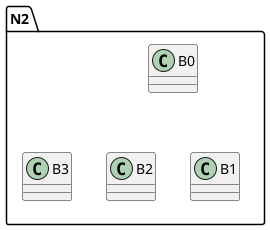{
  "sha1": "soj42goykaox3ruh9q32efs8vogkfkb",
  "insertion": {
    "when": "2024-06-04T17:28:45.271Z",
    "url": "https://github.com/plantuml/plantuml/issues/1242",
    "user": "plantuml@gmail.com"
  }
}
@startuml
namespace N2 {
  class B0
  together {
    class B1
    class B2
  }
  class B3
}
@enduml
